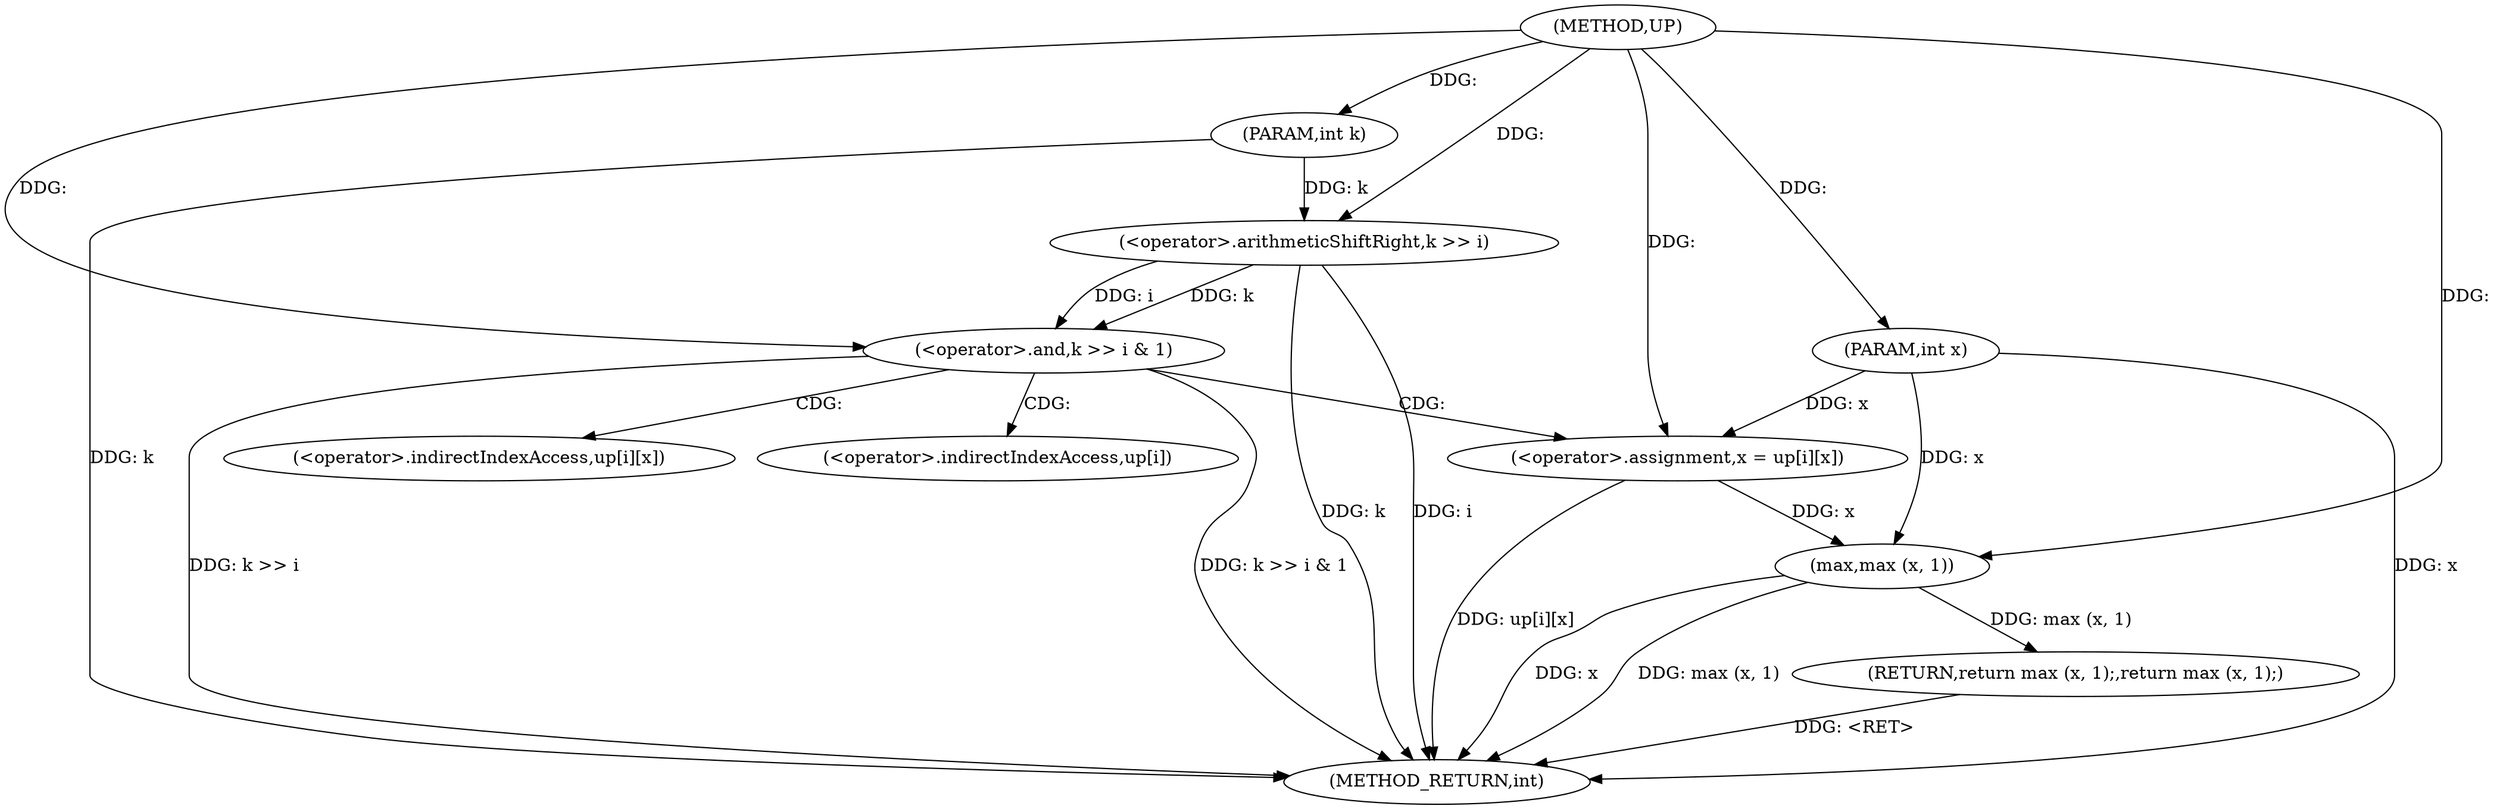 digraph "UP" {  
"1000334" [label = "(METHOD,UP)" ]
"1000355" [label = "(METHOD_RETURN,int)" ]
"1000335" [label = "(PARAM,int x)" ]
"1000336" [label = "(PARAM,int k)" ]
"1000351" [label = "(RETURN,return max (x, 1);,return max (x, 1);)" ]
"1000339" [label = "(<operator>.and,k >> i & 1)" ]
"1000344" [label = "(<operator>.assignment,x = up[i][x])" ]
"1000352" [label = "(max,max (x, 1))" ]
"1000340" [label = "(<operator>.arithmeticShiftRight,k >> i)" ]
"1000346" [label = "(<operator>.indirectIndexAccess,up[i][x])" ]
"1000347" [label = "(<operator>.indirectIndexAccess,up[i])" ]
  "1000335" -> "1000355"  [ label = "DDG: x"] 
  "1000336" -> "1000355"  [ label = "DDG: k"] 
  "1000340" -> "1000355"  [ label = "DDG: k"] 
  "1000340" -> "1000355"  [ label = "DDG: i"] 
  "1000339" -> "1000355"  [ label = "DDG: k >> i"] 
  "1000339" -> "1000355"  [ label = "DDG: k >> i & 1"] 
  "1000344" -> "1000355"  [ label = "DDG: up[i][x]"] 
  "1000352" -> "1000355"  [ label = "DDG: x"] 
  "1000352" -> "1000355"  [ label = "DDG: max (x, 1)"] 
  "1000351" -> "1000355"  [ label = "DDG: <RET>"] 
  "1000334" -> "1000335"  [ label = "DDG: "] 
  "1000334" -> "1000336"  [ label = "DDG: "] 
  "1000352" -> "1000351"  [ label = "DDG: max (x, 1)"] 
  "1000340" -> "1000339"  [ label = "DDG: k"] 
  "1000340" -> "1000339"  [ label = "DDG: i"] 
  "1000334" -> "1000339"  [ label = "DDG: "] 
  "1000335" -> "1000344"  [ label = "DDG: x"] 
  "1000334" -> "1000344"  [ label = "DDG: "] 
  "1000344" -> "1000352"  [ label = "DDG: x"] 
  "1000335" -> "1000352"  [ label = "DDG: x"] 
  "1000334" -> "1000352"  [ label = "DDG: "] 
  "1000336" -> "1000340"  [ label = "DDG: k"] 
  "1000334" -> "1000340"  [ label = "DDG: "] 
  "1000339" -> "1000344"  [ label = "CDG: "] 
  "1000339" -> "1000347"  [ label = "CDG: "] 
  "1000339" -> "1000346"  [ label = "CDG: "] 
}

